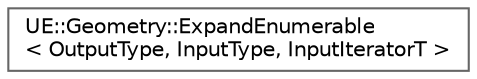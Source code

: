 digraph "Graphical Class Hierarchy"
{
 // INTERACTIVE_SVG=YES
 // LATEX_PDF_SIZE
  bgcolor="transparent";
  edge [fontname=Helvetica,fontsize=10,labelfontname=Helvetica,labelfontsize=10];
  node [fontname=Helvetica,fontsize=10,shape=box,height=0.2,width=0.4];
  rankdir="LR";
  Node0 [id="Node000000",label="UE::Geometry::ExpandEnumerable\l\< OutputType, InputType, InputIteratorT \>",height=0.2,width=0.4,color="grey40", fillcolor="white", style="filled",URL="$db/d55/classUE_1_1Geometry_1_1ExpandEnumerable.html",tooltip="Generic \"enumerable\" object that provides begin/end semantics for an ExpandIterator suitable for use ..."];
}
